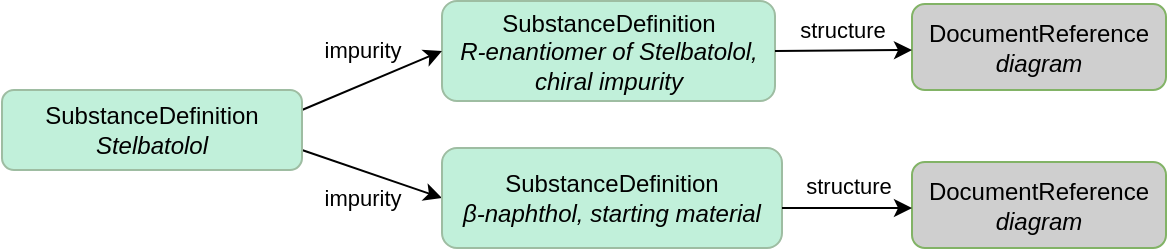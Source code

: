 <mxfile version="21.6.8" type="device">
  <diagram id="C5RBs43oDa-KdzZeNtuy" name="Page-1">
    <mxGraphModel dx="649" dy="2829" grid="1" gridSize="10" guides="1" tooltips="1" connect="1" arrows="1" fold="1" page="1" pageScale="1" pageWidth="827" pageHeight="1169" math="0" shadow="0">
      <root>
        <mxCell id="WIyWlLk6GJQsqaUBKTNV-0" />
        <mxCell id="WIyWlLk6GJQsqaUBKTNV-1" parent="WIyWlLk6GJQsqaUBKTNV-0" />
        <mxCell id="IEeFdyCGopTc3gh3-DFE-2" value="SubstanceDefinition&lt;br&gt;&lt;i&gt;R-enantiomer of Stelbatolol, chiral impurity&lt;/i&gt;" style="rounded=1;whiteSpace=wrap;html=1;fontSize=12;glass=0;strokeWidth=1;shadow=0;fillColor=#c1f0da;strokeColor=#9ebda2;" parent="WIyWlLk6GJQsqaUBKTNV-1" vertex="1">
          <mxGeometry x="310" y="-2243.5" width="166.5" height="50" as="geometry" />
        </mxCell>
        <mxCell id="LmnFCDHnn4zj9XMJaAnK-1" value="DocumentReference&lt;br&gt;&lt;i&gt;diagram&lt;/i&gt;" style="rounded=1;whiteSpace=wrap;html=1;fontSize=12;glass=0;strokeWidth=1;shadow=0;fillColor=#cfcfcf;strokeColor=#82b366;" parent="WIyWlLk6GJQsqaUBKTNV-1" vertex="1">
          <mxGeometry x="545" y="-2242" width="127" height="43" as="geometry" />
        </mxCell>
        <mxCell id="kpz4Sfpt5wFFiJONWYMM-8" value="" style="endArrow=classic;html=1;rounded=0;exitX=1;exitY=0.25;exitDx=0;exitDy=0;entryX=0;entryY=0.5;entryDx=0;entryDy=0;" parent="WIyWlLk6GJQsqaUBKTNV-1" source="w3OQjrGyNfMUQHKarbBH-0" target="IEeFdyCGopTc3gh3-DFE-2" edge="1">
          <mxGeometry width="50" height="50" relative="1" as="geometry">
            <mxPoint x="179.5" y="-2210" as="sourcePoint" />
            <mxPoint x="271.5" y="-2297" as="targetPoint" />
          </mxGeometry>
        </mxCell>
        <mxCell id="kpz4Sfpt5wFFiJONWYMM-9" value="impurity" style="edgeLabel;html=1;align=center;verticalAlign=middle;resizable=0;points=[];" parent="kpz4Sfpt5wFFiJONWYMM-8" vertex="1" connectable="0">
          <mxGeometry x="-0.401" y="1" relative="1" as="geometry">
            <mxPoint x="9" y="-20" as="offset" />
          </mxGeometry>
        </mxCell>
        <mxCell id="kpz4Sfpt5wFFiJONWYMM-10" value="" style="endArrow=classic;html=1;rounded=0;exitX=1;exitY=0.75;exitDx=0;exitDy=0;entryX=0;entryY=0.5;entryDx=0;entryDy=0;" parent="WIyWlLk6GJQsqaUBKTNV-1" source="w3OQjrGyNfMUQHKarbBH-0" target="w3OQjrGyNfMUQHKarbBH-1" edge="1">
          <mxGeometry width="50" height="50" relative="1" as="geometry">
            <mxPoint x="179.5" y="-2210" as="sourcePoint" />
            <mxPoint x="273.5" y="-2210" as="targetPoint" />
          </mxGeometry>
        </mxCell>
        <mxCell id="kpz4Sfpt5wFFiJONWYMM-11" value="impurity" style="edgeLabel;html=1;align=center;verticalAlign=middle;resizable=0;points=[];" parent="kpz4Sfpt5wFFiJONWYMM-10" vertex="1" connectable="0">
          <mxGeometry x="-0.401" y="1" relative="1" as="geometry">
            <mxPoint x="9" y="18" as="offset" />
          </mxGeometry>
        </mxCell>
        <mxCell id="w3OQjrGyNfMUQHKarbBH-0" value="SubstanceDefinition&lt;br&gt;&lt;i&gt;Stelbatolol&lt;/i&gt;" style="rounded=1;whiteSpace=wrap;html=1;fontSize=12;glass=0;strokeWidth=1;shadow=0;fillColor=#c1f0da;strokeColor=#9ebda2;" vertex="1" parent="WIyWlLk6GJQsqaUBKTNV-1">
          <mxGeometry x="90" y="-2199" width="150" height="40" as="geometry" />
        </mxCell>
        <mxCell id="w3OQjrGyNfMUQHKarbBH-1" value="SubstanceDefinition&lt;br&gt;&lt;i&gt;β-naphthol, starting material&lt;/i&gt;" style="rounded=1;whiteSpace=wrap;html=1;fontSize=12;glass=0;strokeWidth=1;shadow=0;fillColor=#c1f0da;strokeColor=#9ebda2;" vertex="1" parent="WIyWlLk6GJQsqaUBKTNV-1">
          <mxGeometry x="310" y="-2170" width="170" height="50" as="geometry" />
        </mxCell>
        <mxCell id="w3OQjrGyNfMUQHKarbBH-3" value="" style="endArrow=classic;html=1;rounded=0;entryX=0;entryY=0.535;entryDx=0;entryDy=0;entryPerimeter=0;exitX=1;exitY=0.5;exitDx=0;exitDy=0;" edge="1" parent="WIyWlLk6GJQsqaUBKTNV-1" source="IEeFdyCGopTc3gh3-DFE-2" target="LmnFCDHnn4zj9XMJaAnK-1">
          <mxGeometry width="50" height="50" relative="1" as="geometry">
            <mxPoint x="480" y="-2210" as="sourcePoint" />
            <mxPoint x="520" y="-2260" as="targetPoint" />
          </mxGeometry>
        </mxCell>
        <mxCell id="w3OQjrGyNfMUQHKarbBH-4" value="structure" style="edgeLabel;html=1;align=center;verticalAlign=middle;resizable=0;points=[];" vertex="1" connectable="0" parent="w3OQjrGyNfMUQHKarbBH-3">
          <mxGeometry x="-0.401" y="1" relative="1" as="geometry">
            <mxPoint x="13" y="-10" as="offset" />
          </mxGeometry>
        </mxCell>
        <mxCell id="w3OQjrGyNfMUQHKarbBH-8" value="DocumentReference&lt;br&gt;&lt;i&gt;diagram&lt;/i&gt;" style="rounded=1;whiteSpace=wrap;html=1;fontSize=12;glass=0;strokeWidth=1;shadow=0;fillColor=#cfcfcf;strokeColor=#82b366;" vertex="1" parent="WIyWlLk6GJQsqaUBKTNV-1">
          <mxGeometry x="545" y="-2163" width="127" height="43" as="geometry" />
        </mxCell>
        <mxCell id="w3OQjrGyNfMUQHKarbBH-10" value="" style="endArrow=classic;html=1;rounded=0;entryX=0;entryY=0.535;entryDx=0;entryDy=0;entryPerimeter=0;exitX=1;exitY=0.6;exitDx=0;exitDy=0;exitPerimeter=0;" edge="1" parent="WIyWlLk6GJQsqaUBKTNV-1" source="w3OQjrGyNfMUQHKarbBH-1" target="w3OQjrGyNfMUQHKarbBH-8">
          <mxGeometry width="50" height="50" relative="1" as="geometry">
            <mxPoint x="500" y="-2151" as="sourcePoint" />
            <mxPoint x="555" y="-2209" as="targetPoint" />
          </mxGeometry>
        </mxCell>
        <mxCell id="w3OQjrGyNfMUQHKarbBH-11" value="structure" style="edgeLabel;html=1;align=center;verticalAlign=middle;resizable=0;points=[];" vertex="1" connectable="0" parent="w3OQjrGyNfMUQHKarbBH-10">
          <mxGeometry x="-0.401" y="1" relative="1" as="geometry">
            <mxPoint x="13" y="-10" as="offset" />
          </mxGeometry>
        </mxCell>
      </root>
    </mxGraphModel>
  </diagram>
</mxfile>
